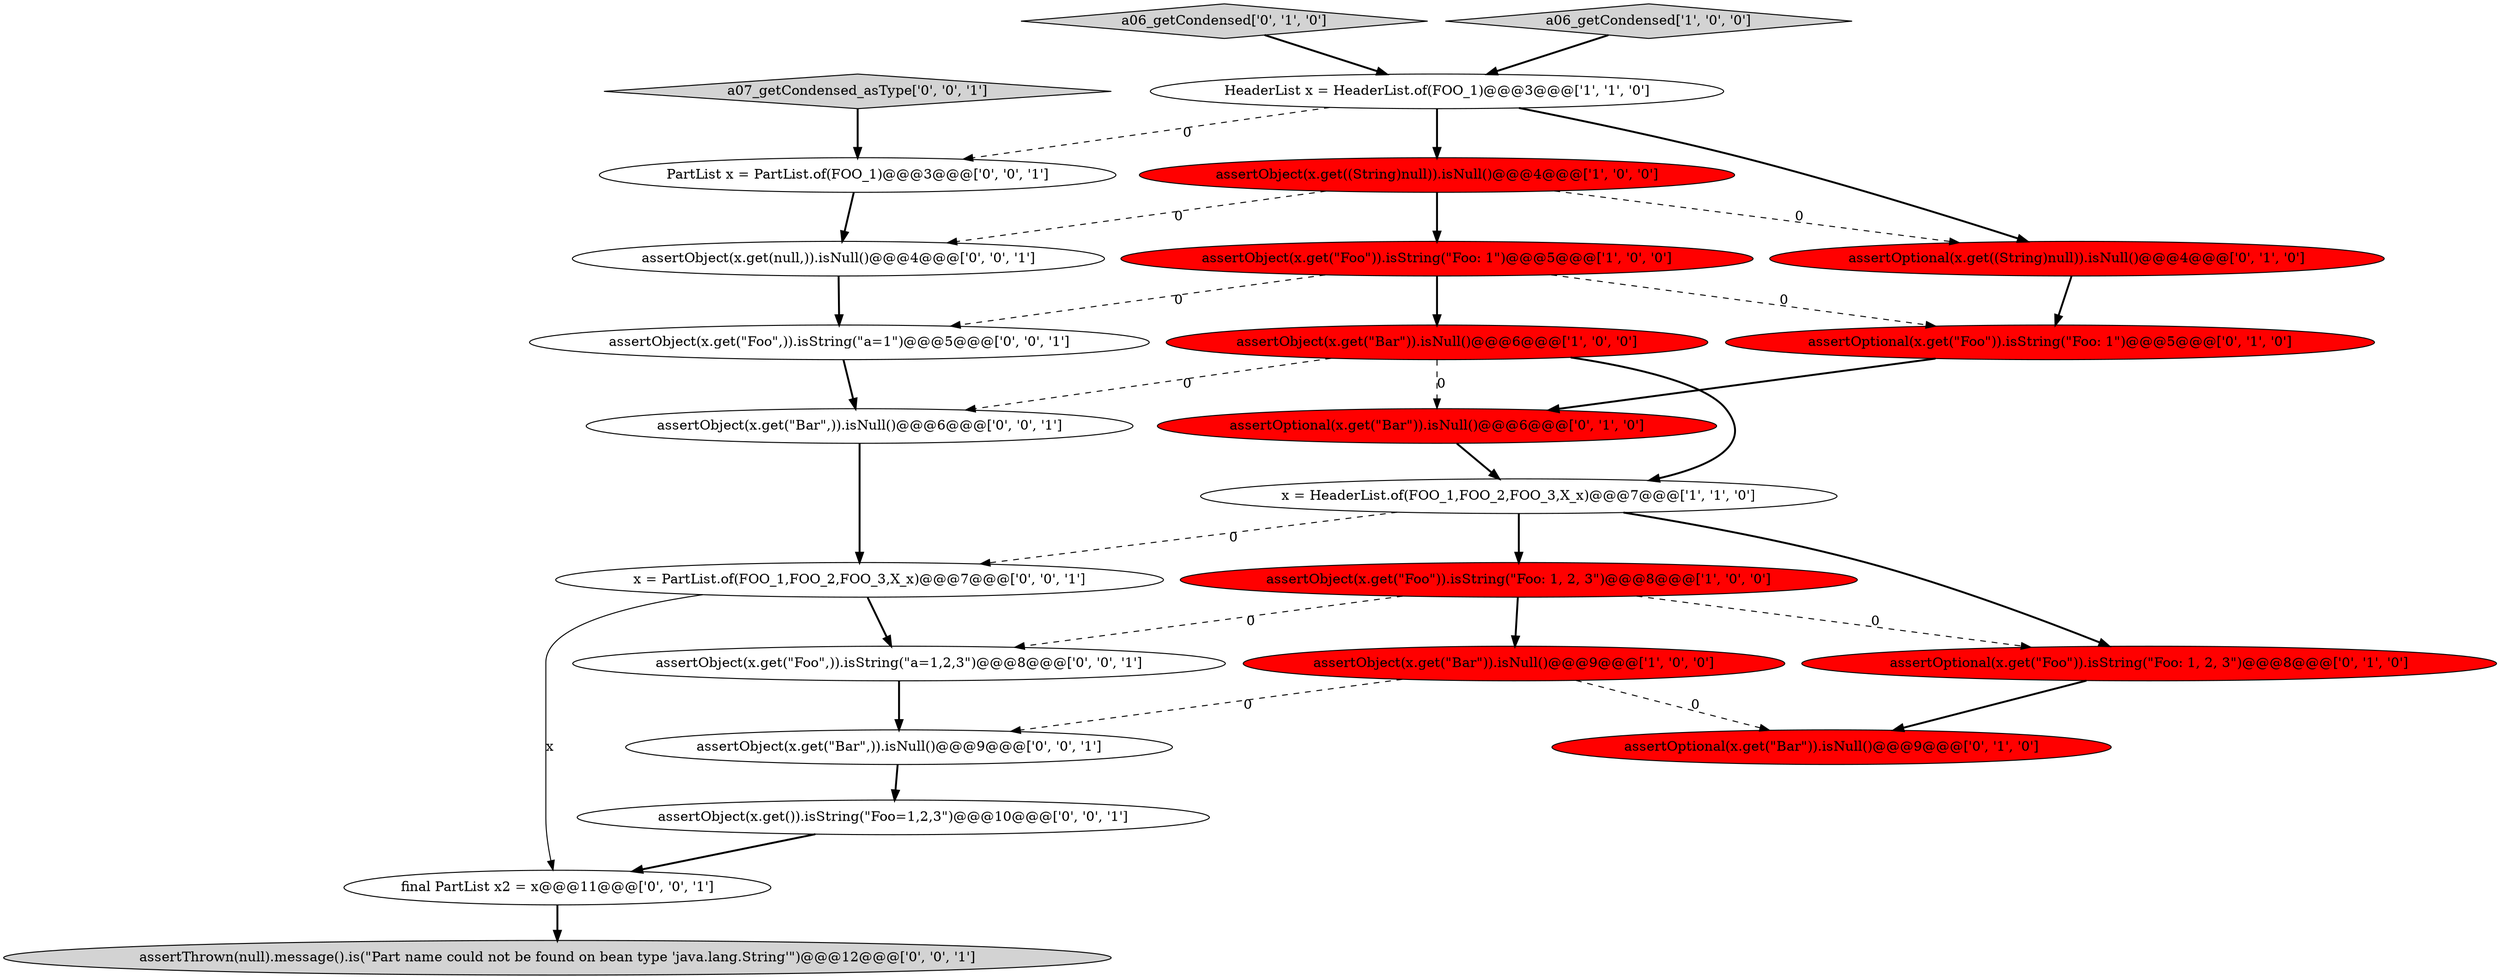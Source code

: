digraph {
20 [style = filled, label = "assertObject(x.get(\"Bar\",)).isNull()@@@6@@@['0', '0', '1']", fillcolor = white, shape = ellipse image = "AAA0AAABBB3BBB"];
23 [style = filled, label = "assertObject(x.get(\"Bar\",)).isNull()@@@9@@@['0', '0', '1']", fillcolor = white, shape = ellipse image = "AAA0AAABBB3BBB"];
13 [style = filled, label = "assertOptional(x.get(\"Foo\")).isString(\"Foo: 1, 2, 3\")@@@8@@@['0', '1', '0']", fillcolor = red, shape = ellipse image = "AAA1AAABBB2BBB"];
22 [style = filled, label = "x = PartList.of(FOO_1,FOO_2,FOO_3,X_x)@@@7@@@['0', '0', '1']", fillcolor = white, shape = ellipse image = "AAA0AAABBB3BBB"];
6 [style = filled, label = "assertObject(x.get(\"Bar\")).isNull()@@@9@@@['1', '0', '0']", fillcolor = red, shape = ellipse image = "AAA1AAABBB1BBB"];
24 [style = filled, label = "final PartList x2 = x@@@11@@@['0', '0', '1']", fillcolor = white, shape = ellipse image = "AAA0AAABBB3BBB"];
0 [style = filled, label = "HeaderList x = HeaderList.of(FOO_1)@@@3@@@['1', '1', '0']", fillcolor = white, shape = ellipse image = "AAA0AAABBB1BBB"];
12 [style = filled, label = "assertOptional(x.get(\"Bar\")).isNull()@@@6@@@['0', '1', '0']", fillcolor = red, shape = ellipse image = "AAA1AAABBB2BBB"];
11 [style = filled, label = "assertOptional(x.get(\"Foo\")).isString(\"Foo: 1\")@@@5@@@['0', '1', '0']", fillcolor = red, shape = ellipse image = "AAA1AAABBB2BBB"];
4 [style = filled, label = "assertObject(x.get((String)null)).isNull()@@@4@@@['1', '0', '0']", fillcolor = red, shape = ellipse image = "AAA1AAABBB1BBB"];
3 [style = filled, label = "assertObject(x.get(\"Foo\")).isString(\"Foo: 1\")@@@5@@@['1', '0', '0']", fillcolor = red, shape = ellipse image = "AAA1AAABBB1BBB"];
18 [style = filled, label = "assertObject(x.get(null,)).isNull()@@@4@@@['0', '0', '1']", fillcolor = white, shape = ellipse image = "AAA0AAABBB3BBB"];
17 [style = filled, label = "assertObject(x.get(\"Foo\",)).isString(\"a=1\")@@@5@@@['0', '0', '1']", fillcolor = white, shape = ellipse image = "AAA0AAABBB3BBB"];
14 [style = filled, label = "PartList x = PartList.of(FOO_1)@@@3@@@['0', '0', '1']", fillcolor = white, shape = ellipse image = "AAA0AAABBB3BBB"];
5 [style = filled, label = "x = HeaderList.of(FOO_1,FOO_2,FOO_3,X_x)@@@7@@@['1', '1', '0']", fillcolor = white, shape = ellipse image = "AAA0AAABBB1BBB"];
19 [style = filled, label = "assertThrown(null).message().is(\"Part name could not be found on bean type 'java.lang.String'\")@@@12@@@['0', '0', '1']", fillcolor = lightgray, shape = ellipse image = "AAA0AAABBB3BBB"];
1 [style = filled, label = "assertObject(x.get(\"Bar\")).isNull()@@@6@@@['1', '0', '0']", fillcolor = red, shape = ellipse image = "AAA1AAABBB1BBB"];
15 [style = filled, label = "assertObject(x.get(\"Foo\",)).isString(\"a=1,2,3\")@@@8@@@['0', '0', '1']", fillcolor = white, shape = ellipse image = "AAA0AAABBB3BBB"];
21 [style = filled, label = "assertObject(x.get()).isString(\"Foo=1,2,3\")@@@10@@@['0', '0', '1']", fillcolor = white, shape = ellipse image = "AAA0AAABBB3BBB"];
8 [style = filled, label = "assertOptional(x.get((String)null)).isNull()@@@4@@@['0', '1', '0']", fillcolor = red, shape = ellipse image = "AAA1AAABBB2BBB"];
10 [style = filled, label = "a06_getCondensed['0', '1', '0']", fillcolor = lightgray, shape = diamond image = "AAA0AAABBB2BBB"];
2 [style = filled, label = "assertObject(x.get(\"Foo\")).isString(\"Foo: 1, 2, 3\")@@@8@@@['1', '0', '0']", fillcolor = red, shape = ellipse image = "AAA1AAABBB1BBB"];
7 [style = filled, label = "a06_getCondensed['1', '0', '0']", fillcolor = lightgray, shape = diamond image = "AAA0AAABBB1BBB"];
16 [style = filled, label = "a07_getCondensed_asType['0', '0', '1']", fillcolor = lightgray, shape = diamond image = "AAA0AAABBB3BBB"];
9 [style = filled, label = "assertOptional(x.get(\"Bar\")).isNull()@@@9@@@['0', '1', '0']", fillcolor = red, shape = ellipse image = "AAA1AAABBB2BBB"];
1->5 [style = bold, label=""];
4->18 [style = dashed, label="0"];
4->3 [style = bold, label=""];
15->23 [style = bold, label=""];
22->15 [style = bold, label=""];
24->19 [style = bold, label=""];
3->17 [style = dashed, label="0"];
12->5 [style = bold, label=""];
3->1 [style = bold, label=""];
2->6 [style = bold, label=""];
22->24 [style = solid, label="x"];
6->9 [style = dashed, label="0"];
18->17 [style = bold, label=""];
7->0 [style = bold, label=""];
11->12 [style = bold, label=""];
21->24 [style = bold, label=""];
20->22 [style = bold, label=""];
2->15 [style = dashed, label="0"];
1->20 [style = dashed, label="0"];
0->14 [style = dashed, label="0"];
1->12 [style = dashed, label="0"];
5->2 [style = bold, label=""];
23->21 [style = bold, label=""];
0->4 [style = bold, label=""];
2->13 [style = dashed, label="0"];
5->13 [style = bold, label=""];
10->0 [style = bold, label=""];
0->8 [style = bold, label=""];
4->8 [style = dashed, label="0"];
16->14 [style = bold, label=""];
14->18 [style = bold, label=""];
13->9 [style = bold, label=""];
8->11 [style = bold, label=""];
6->23 [style = dashed, label="0"];
3->11 [style = dashed, label="0"];
17->20 [style = bold, label=""];
5->22 [style = dashed, label="0"];
}
